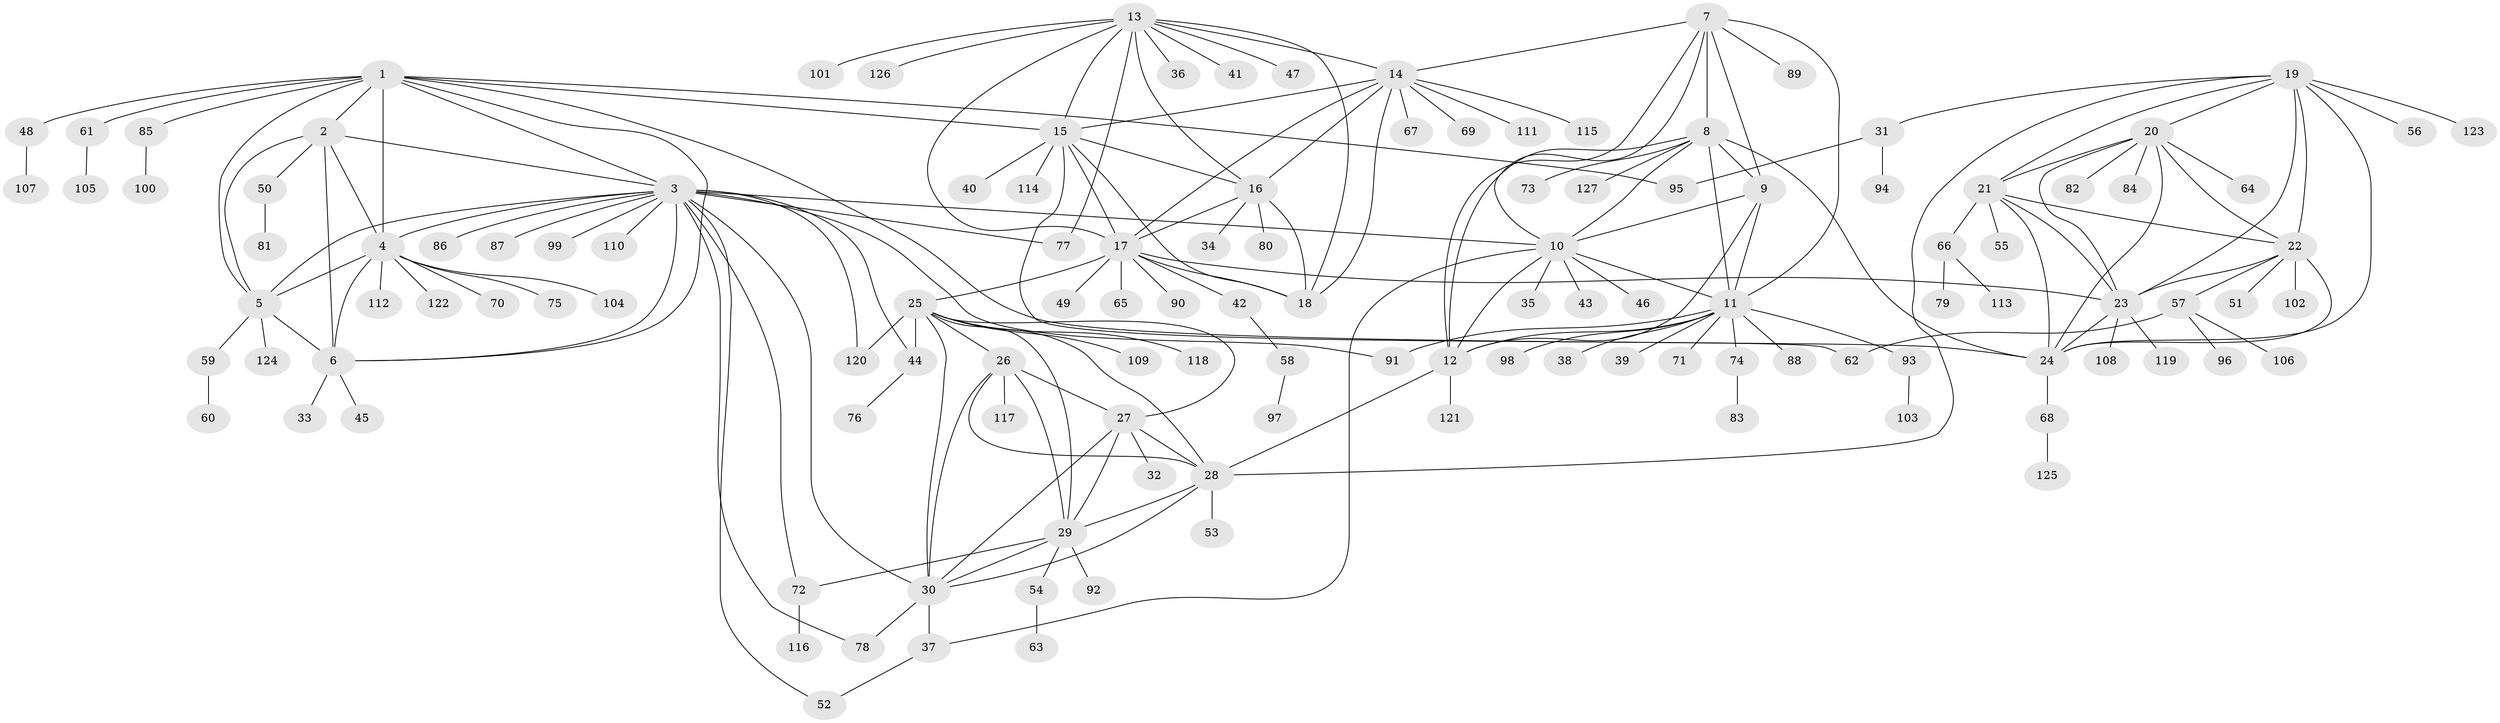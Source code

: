 // Generated by graph-tools (version 1.1) at 2025/26/03/09/25 03:26:40]
// undirected, 127 vertices, 192 edges
graph export_dot {
graph [start="1"]
  node [color=gray90,style=filled];
  1;
  2;
  3;
  4;
  5;
  6;
  7;
  8;
  9;
  10;
  11;
  12;
  13;
  14;
  15;
  16;
  17;
  18;
  19;
  20;
  21;
  22;
  23;
  24;
  25;
  26;
  27;
  28;
  29;
  30;
  31;
  32;
  33;
  34;
  35;
  36;
  37;
  38;
  39;
  40;
  41;
  42;
  43;
  44;
  45;
  46;
  47;
  48;
  49;
  50;
  51;
  52;
  53;
  54;
  55;
  56;
  57;
  58;
  59;
  60;
  61;
  62;
  63;
  64;
  65;
  66;
  67;
  68;
  69;
  70;
  71;
  72;
  73;
  74;
  75;
  76;
  77;
  78;
  79;
  80;
  81;
  82;
  83;
  84;
  85;
  86;
  87;
  88;
  89;
  90;
  91;
  92;
  93;
  94;
  95;
  96;
  97;
  98;
  99;
  100;
  101;
  102;
  103;
  104;
  105;
  106;
  107;
  108;
  109;
  110;
  111;
  112;
  113;
  114;
  115;
  116;
  117;
  118;
  119;
  120;
  121;
  122;
  123;
  124;
  125;
  126;
  127;
  1 -- 2;
  1 -- 3;
  1 -- 4;
  1 -- 5;
  1 -- 6;
  1 -- 15;
  1 -- 24;
  1 -- 48;
  1 -- 61;
  1 -- 85;
  1 -- 95;
  2 -- 3;
  2 -- 4;
  2 -- 5;
  2 -- 6;
  2 -- 50;
  3 -- 4;
  3 -- 5;
  3 -- 6;
  3 -- 10;
  3 -- 30;
  3 -- 44;
  3 -- 52;
  3 -- 72;
  3 -- 77;
  3 -- 78;
  3 -- 86;
  3 -- 87;
  3 -- 91;
  3 -- 99;
  3 -- 110;
  3 -- 120;
  4 -- 5;
  4 -- 6;
  4 -- 70;
  4 -- 75;
  4 -- 104;
  4 -- 112;
  4 -- 122;
  5 -- 6;
  5 -- 59;
  5 -- 124;
  6 -- 33;
  6 -- 45;
  7 -- 8;
  7 -- 9;
  7 -- 10;
  7 -- 11;
  7 -- 12;
  7 -- 14;
  7 -- 89;
  8 -- 9;
  8 -- 10;
  8 -- 11;
  8 -- 12;
  8 -- 24;
  8 -- 73;
  8 -- 127;
  9 -- 10;
  9 -- 11;
  9 -- 12;
  10 -- 11;
  10 -- 12;
  10 -- 35;
  10 -- 37;
  10 -- 43;
  10 -- 46;
  11 -- 12;
  11 -- 38;
  11 -- 39;
  11 -- 71;
  11 -- 74;
  11 -- 88;
  11 -- 91;
  11 -- 93;
  11 -- 98;
  12 -- 28;
  12 -- 121;
  13 -- 14;
  13 -- 15;
  13 -- 16;
  13 -- 17;
  13 -- 18;
  13 -- 36;
  13 -- 41;
  13 -- 47;
  13 -- 77;
  13 -- 101;
  13 -- 126;
  14 -- 15;
  14 -- 16;
  14 -- 17;
  14 -- 18;
  14 -- 67;
  14 -- 69;
  14 -- 111;
  14 -- 115;
  15 -- 16;
  15 -- 17;
  15 -- 18;
  15 -- 40;
  15 -- 62;
  15 -- 114;
  16 -- 17;
  16 -- 18;
  16 -- 34;
  16 -- 80;
  17 -- 18;
  17 -- 23;
  17 -- 25;
  17 -- 42;
  17 -- 49;
  17 -- 65;
  17 -- 90;
  19 -- 20;
  19 -- 21;
  19 -- 22;
  19 -- 23;
  19 -- 24;
  19 -- 28;
  19 -- 31;
  19 -- 56;
  19 -- 123;
  20 -- 21;
  20 -- 22;
  20 -- 23;
  20 -- 24;
  20 -- 64;
  20 -- 82;
  20 -- 84;
  21 -- 22;
  21 -- 23;
  21 -- 24;
  21 -- 55;
  21 -- 66;
  22 -- 23;
  22 -- 24;
  22 -- 51;
  22 -- 57;
  22 -- 102;
  23 -- 24;
  23 -- 108;
  23 -- 119;
  24 -- 68;
  25 -- 26;
  25 -- 27;
  25 -- 28;
  25 -- 29;
  25 -- 30;
  25 -- 44;
  25 -- 109;
  25 -- 118;
  25 -- 120;
  26 -- 27;
  26 -- 28;
  26 -- 29;
  26 -- 30;
  26 -- 117;
  27 -- 28;
  27 -- 29;
  27 -- 30;
  27 -- 32;
  28 -- 29;
  28 -- 30;
  28 -- 53;
  29 -- 30;
  29 -- 54;
  29 -- 72;
  29 -- 92;
  30 -- 37;
  30 -- 78;
  31 -- 94;
  31 -- 95;
  37 -- 52;
  42 -- 58;
  44 -- 76;
  48 -- 107;
  50 -- 81;
  54 -- 63;
  57 -- 62;
  57 -- 96;
  57 -- 106;
  58 -- 97;
  59 -- 60;
  61 -- 105;
  66 -- 79;
  66 -- 113;
  68 -- 125;
  72 -- 116;
  74 -- 83;
  85 -- 100;
  93 -- 103;
}
